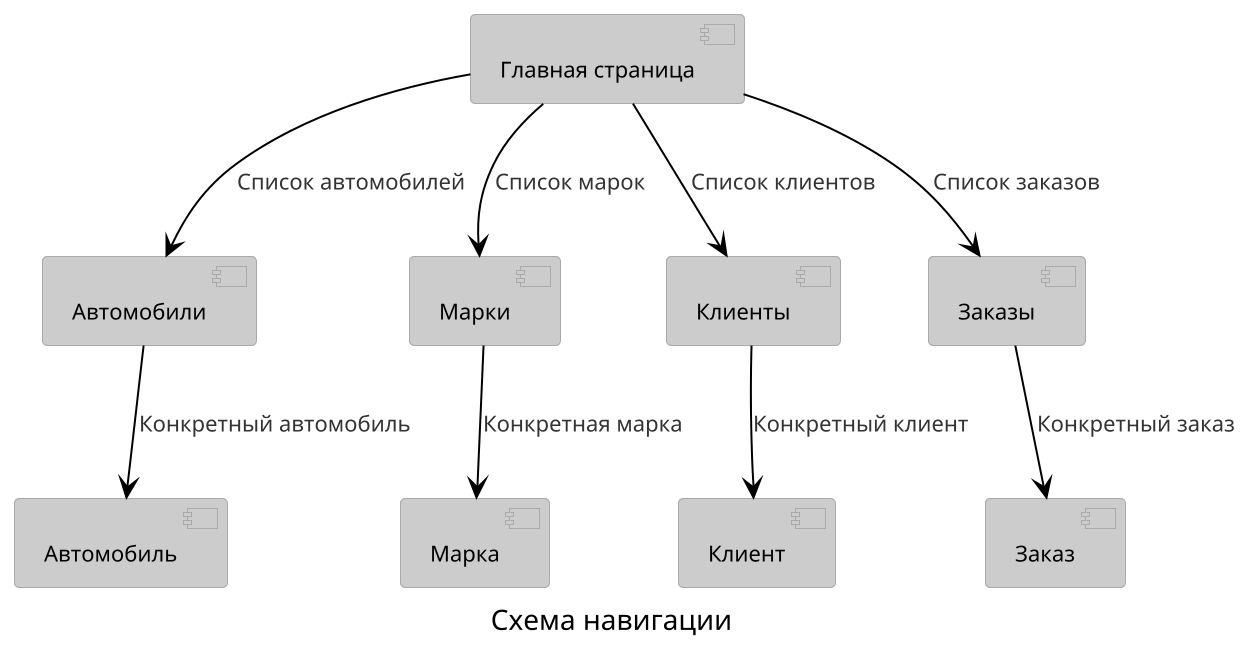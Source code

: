 @startuml
!theme reddress-lightorange
'skinparam linetype ortho'
caption Схема навигации
scale 2.0
component [Главная страница] as mainPage
component [Автомобили] as automobiles
component [Автомобиль] as automobile
component [Марки] as marques
component [Марка] as marque
component [Клиенты] as clients
component [Клиент] as client
component [Заказы] as orders
component [Заказ] as order


mainPage -d-> automobiles: Список автомобилей
mainPage -d-> clients : Список клиентов
mainPage -d-> orders : Список заказов
mainPage -d-> marques : Список марок

marques -d-> marque : Конкретная марка
automobiles -d-> automobile: Конкретный автомобиль
clients -d-> client : Конкретный клиент
orders -d-> order : Конкретный заказ

@enduml

